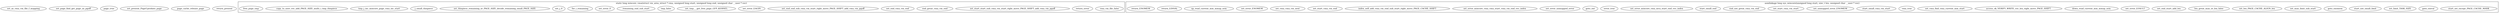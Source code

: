digraph mincore_c{
	subgraph mincore_page{
		label="static unsigned char mincore_page(struct vm_area_struct * vma, unsigned long pgoff)";
		set_as_vma_vm_file_f_mapping[label="set_as_vma_vm_file_f_mapping"];
		set_page_find_get_page_as_pgoff[label="set_page_find_get_page_as_pgoff"];
		page_true[label="page_true"];
		set_present_PageUptodate_page[label="set_present_PageUptodate_page"];
		page_cache_release_page[label="page_cache_release_page"];
		return_present[label="return_present"];
	}

	subgraph cluster_mincore_vma{
		label="static long mincore_vma(struct vm_area_struct * vma, unsigned long start, unsigned long end, unsigned char __user * vec)";
		vma_vm_file_false[label="vma_vm_file_false"];
		return_error[label="return_error"];
		set_start_start_sub_vma_vm_start_right_move_PAGE_SHIFT_add_vma_vm_pgoff[label="set_start_start_sub_vma_vm_start_right_move_PAGE_SHIFT_add_vma_vm_pgoff"];
		end_great_vma_vm_end[label="end_great_vma_vm_end"];
		set_end_vma_vm_end[label="set_end_vma_vm_end"];
		set_end_end_sub_vma_vm_start_right_move_PAGE_SHIFT_add_vma_vm_pgoff[label="set_end_end_sub_vma_vm_start_right_move_PAGE_SHIFT_add_vma_vm_pgoff"];
		set_error_EAGIN[label="set_error_EAGIN"];
		set_tmp___get_free_page_GFP_KERNEL[label="set_tmp___get_free_page_GFP_KERNEL"];
		tmp_false[label="tmp_false"];
		return_error[label="return_error"];
		remaining_end_sub_start[label="remaining_end_sub_start"];
		set_error_0[label="set_error_0"];
		for_i_remaining[label="for_i_remaining"];
		set_j_0[label="set_j_0"];
		set_thispiece_remaining_or_PAGE_SIZE_decide_remaining_small_PAGE_SIZE[label="set_thispiece_remaining_or_PAGE_SIZE_decide_remaining_small_PAGE_SIZE"];
		j_small_thispiece[label="j_small_thispiece"];
		tmp_j_inc_mincore_page_vma_inc_start[label="tmp_j_inc_mincore_page_vma_inc_start"];
		copy_to_user_vec_add_PAGE_SIZE_multi_i_tmp_thispiece[label="copy_to_user_vec_add_PAGE_SIZE_multi_i_tmp_thispiece"];
		free_page_tmp[label="free_page_tmp"];
		return_error[label="return_error"];
	}

	subgraph cluster_sys_mincore{
		label="asmlinkage long sys_mincore(unsigned long start, size_t len, unsigned char __user * vec)";
		start_set_except_PAGE_CACHE_MASK[label="start_set_except_PAGE_CACHE_MASK"];
		goto_einval[label="goto_einval"];
		set_limit_TASK_SIZE[label="set_limit_TASK_SIZE"];
		start_not_small_limit[label="start_not_small_limit"];
		goto_enomem[label="goto_enomem"];
		set_max_limit_sub_start[label="set_max_limit_sub_start"];
		set_len_PAGE_CACHE_ALIGN_len[label="set_len_PAGE_CACHE_ALIGN_len"];
		len_great_max_or_len_false[label="len_great_max_or_len_false"];
		goto_enomem[label="goto_enomem"];
		set_end_start_add_len[label="set_end_start_add_len"];
		set_error_EFAULT[label="set_error_EFAULT"];
		down_read_current_mm_mmap_sem[label="down_read_current_mm_mmap_sem"];
		access_ok_VERIFY_WRITE_vec_len_right_move_PAGE_SHIFT[label="access_ok_VERIFY_WRITE_vec_len_right_move_PAGE_SHIFT"];
		set_error_0[label="set_error_0"];
		set_vma_find_vma_current_mm_start[label="set_vma_find_vma_current_mm_start"];
		vma_true[label="vma_true"];
		start_small_vma_vm_start[label="start_small_vma_vm_start"];
		set_unmapped_error_ENOMEM[label="set_unmapped_error_ENOMEM"];
		set_start_vma_vm_start[label="set_start_vma_vm_start"];
		end_not_great_vma_vm_end[label="end_not_great_vma_vm_end"];
		start_small_end[label="start_small_end"];
		set_error_mincore_vma_mva_start_end_vec_index[label="set_error_mincore_vma_mva_start_end_vec_index"];
		error_true[label="error_true"];
		goto_out[label="goto_out"];
		set_error_unmapped_error[label="set_error_unmapped_error"];
		goto_out[label="goto_out"];
		set_error_mincore_vma_vma_start_vma_vm_end_vec_index[label="set_error_mincore_vma_vma_start_vma_vm_end_vec_index"];
		error_true[label="error_true"];
		goto_out[label="goto_out"];
		index_self_add_vma_vm_end_sub_start_right_move_PAGE_CACHE_SHIFT[label="index_self_add_vma_vm_end_sub_start_right_move_PAGE_CACHE_SHIFT"];
		set_start_vma_vm_end[label="set_start_vma_vm_end"];
		set_vma_vma_vm_next[label="set_vma_vma_vm_next"];
		set_error_ENOMEM[label="set_error_ENOMEM"];
		up_read_current_mm_mmap_sem[label="up_read_current_mm_mmap_sem"];
		return_error[label="return_error"];
		return_EINVAL[label="return_EINVAL"];
		return_ENOMEM[label="return_ENOMEM"];
	}
}
